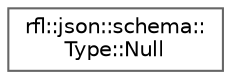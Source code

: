 digraph "类继承关系图"
{
 // LATEX_PDF_SIZE
  bgcolor="transparent";
  edge [fontname=Helvetica,fontsize=10,labelfontname=Helvetica,labelfontsize=10];
  node [fontname=Helvetica,fontsize=10,shape=box,height=0.2,width=0.4];
  rankdir="LR";
  Node0 [id="Node000000",label="rfl::json::schema::\lType::Null",height=0.2,width=0.4,color="grey40", fillcolor="white", style="filled",URL="$structrfl_1_1json_1_1schema_1_1_type_1_1_null.html",tooltip=" "];
}
